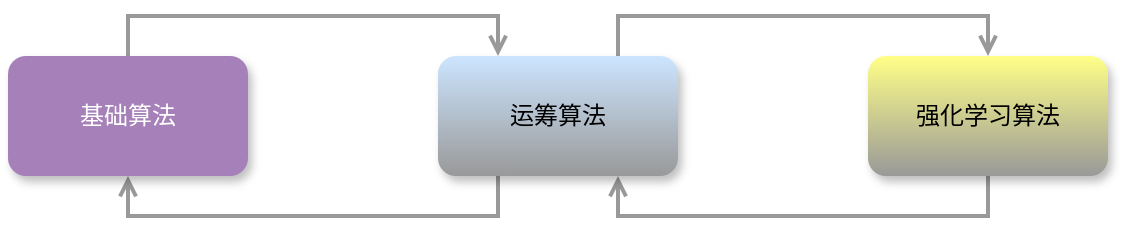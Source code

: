 <mxfile version="20.2.8" type="github" pages="3">
  <diagram id="Gd7Hyvb9YNo9JDkE_sxB" name="algo">
    <mxGraphModel dx="782" dy="436" grid="0" gridSize="10" guides="1" tooltips="1" connect="1" arrows="1" fold="1" page="1" pageScale="1" pageWidth="827" pageHeight="1169" math="0" shadow="0">
      <root>
        <mxCell id="0" />
        <mxCell id="1" parent="0" />
        <mxCell id="BRfpWw1YMrOVlkKp13VQ-27" style="edgeStyle=orthogonalEdgeStyle;rounded=0;orthogonalLoop=1;jettySize=auto;html=1;exitX=0.5;exitY=0;exitDx=0;exitDy=0;entryX=0.25;entryY=0;entryDx=0;entryDy=0;fontFamily=金梅粗铁塔字范例;fontSource=https%3A%2F%2Ffonts.googleapis.com%2Fcss%3Ffamily%3D%25E9%2587%2591%25E6%25A2%2585%25E7%25B2%2597%25E9%2593%2581%25E5%25A1%2594%25E5%25AD%2597%25E8%258C%2583%25E4%25BE%258B;fontColor=#000000;endArrow=open;endFill=0;strokeColor=#999999;strokeWidth=2;fillColor=#21C0A5;" parent="1" source="BRfpWw1YMrOVlkKp13VQ-1" target="BRfpWw1YMrOVlkKp13VQ-2" edge="1">
          <mxGeometry relative="1" as="geometry" />
        </mxCell>
        <mxCell id="BRfpWw1YMrOVlkKp13VQ-29" style="edgeStyle=orthogonalEdgeStyle;rounded=0;orthogonalLoop=1;jettySize=auto;html=1;exitX=0.5;exitY=1;exitDx=0;exitDy=0;entryX=0.25;entryY=1;entryDx=0;entryDy=0;fontFamily=金梅粗铁塔字范例;fontSource=https%3A%2F%2Ffonts.googleapis.com%2Fcss%3Ffamily%3D%25E9%2587%2591%25E6%25A2%2585%25E7%25B2%2597%25E9%2593%2581%25E5%25A1%2594%25E5%25AD%2597%25E8%258C%2583%25E4%25BE%258B;fontColor=#000000;endArrow=none;endFill=0;strokeColor=#999999;strokeWidth=2;fillColor=#21C0A5;startArrow=open;startFill=0;" parent="1" source="BRfpWw1YMrOVlkKp13VQ-1" target="BRfpWw1YMrOVlkKp13VQ-2" edge="1">
          <mxGeometry relative="1" as="geometry" />
        </mxCell>
        <mxCell id="BRfpWw1YMrOVlkKp13VQ-1" value="&lt;font face=&quot;金梅粗铁塔字范例&quot; data-font-src=&quot;https://fonts.googleapis.com/css?family=%E9%87%91%E6%A2%85%E7%B2%97%E9%93%81%E5%A1%94%E5%AD%97%E8%8C%83%E4%BE%8B&quot;&gt;基础算法&lt;/font&gt;" style="rounded=1;whiteSpace=wrap;html=1;sketch=0;shadow=1;glass=0;fillColor=#A680B8;fontColor=#ffffff;strokeColor=none;" parent="1" vertex="1">
          <mxGeometry x="131" y="299" width="120" height="60" as="geometry" />
        </mxCell>
        <mxCell id="BRfpWw1YMrOVlkKp13VQ-28" style="edgeStyle=orthogonalEdgeStyle;rounded=0;orthogonalLoop=1;jettySize=auto;html=1;exitX=0.75;exitY=0;exitDx=0;exitDy=0;entryX=0.5;entryY=0;entryDx=0;entryDy=0;fontFamily=金梅粗铁塔字范例;fontSource=https%3A%2F%2Ffonts.googleapis.com%2Fcss%3Ffamily%3D%25E9%2587%2591%25E6%25A2%2585%25E7%25B2%2597%25E9%2593%2581%25E5%25A1%2594%25E5%25AD%2597%25E8%258C%2583%25E4%25BE%258B;fontColor=#000000;endArrow=open;endFill=0;strokeColor=#999999;strokeWidth=2;fillColor=#21C0A5;" parent="1" source="BRfpWw1YMrOVlkKp13VQ-2" target="BRfpWw1YMrOVlkKp13VQ-4" edge="1">
          <mxGeometry relative="1" as="geometry" />
        </mxCell>
        <mxCell id="BRfpWw1YMrOVlkKp13VQ-30" style="edgeStyle=orthogonalEdgeStyle;rounded=0;orthogonalLoop=1;jettySize=auto;html=1;exitX=0.75;exitY=1;exitDx=0;exitDy=0;entryX=0.5;entryY=1;entryDx=0;entryDy=0;fontFamily=金梅粗铁塔字范例;fontSource=https%3A%2F%2Ffonts.googleapis.com%2Fcss%3Ffamily%3D%25E9%2587%2591%25E6%25A2%2585%25E7%25B2%2597%25E9%2593%2581%25E5%25A1%2594%25E5%25AD%2597%25E8%258C%2583%25E4%25BE%258B;fontColor=#000000;endArrow=none;endFill=0;strokeColor=#999999;strokeWidth=2;fillColor=#21C0A5;startArrow=open;startFill=0;" parent="1" source="BRfpWw1YMrOVlkKp13VQ-2" target="BRfpWw1YMrOVlkKp13VQ-4" edge="1">
          <mxGeometry relative="1" as="geometry" />
        </mxCell>
        <mxCell id="BRfpWw1YMrOVlkKp13VQ-2" value="&lt;font data-font-src=&quot;https://fonts.googleapis.com/css?family=%E9%87%91%E6%A2%85%E7%B2%97%E9%93%81%E5%A1%94%E5%AD%97%E8%8C%83%E4%BE%8B&quot; face=&quot;金梅粗铁塔字范例&quot;&gt;运筹算法&lt;/font&gt;" style="rounded=1;whiteSpace=wrap;html=1;fillColor=#cce5ff;strokeColor=none;sketch=0;shadow=1;glass=0;gradientColor=#999999;" parent="1" vertex="1">
          <mxGeometry x="346" y="299" width="120" height="60" as="geometry" />
        </mxCell>
        <mxCell id="BRfpWw1YMrOVlkKp13VQ-4" value="&lt;font data-font-src=&quot;https://fonts.googleapis.com/css?family=%E9%87%91%E6%A2%85%E7%B2%97%E9%93%81%E5%A1%94%E5%AD%97%E8%8C%83%E4%BE%8B&quot; face=&quot;金梅粗铁塔字范例&quot;&gt;强化学习算法&lt;/font&gt;" style="rounded=1;whiteSpace=wrap;html=1;fillColor=#ffff88;strokeColor=none;sketch=0;shadow=1;glass=0;gradientColor=#999999;" parent="1" vertex="1">
          <mxGeometry x="561" y="299" width="120" height="60" as="geometry" />
        </mxCell>
      </root>
    </mxGraphModel>
  </diagram>
  <diagram id="2h0tBtqogN7d-AHQfmF2" name="red-black-tree">
    <mxGraphModel dx="1022" dy="436" grid="0" gridSize="10" guides="1" tooltips="1" connect="1" arrows="1" fold="1" page="1" pageScale="1" pageWidth="827" pageHeight="1169" math="0" shadow="0">
      <root>
        <mxCell id="0" />
        <mxCell id="1" parent="0" />
        <mxCell id="fbvIBAIcn0zFYdKSKiHI-5" style="rounded=0;orthogonalLoop=1;jettySize=auto;html=1;exitX=0;exitY=1;exitDx=0;exitDy=0;entryX=1;entryY=0;entryDx=0;entryDy=0;endArrow=none;endFill=0;" parent="1" source="fbvIBAIcn0zFYdKSKiHI-2" edge="1">
          <mxGeometry relative="1" as="geometry">
            <mxPoint x="281.117" y="247.883" as="targetPoint" />
          </mxGeometry>
        </mxCell>
        <mxCell id="fbvIBAIcn0zFYdKSKiHI-10" style="edgeStyle=none;rounded=0;orthogonalLoop=1;jettySize=auto;html=1;exitX=1;exitY=1;exitDx=0;exitDy=0;entryX=0;entryY=0;entryDx=0;entryDy=0;endArrow=none;endFill=0;" parent="1" source="fbvIBAIcn0zFYdKSKiHI-2" target="fbvIBAIcn0zFYdKSKiHI-9" edge="1">
          <mxGeometry relative="1" as="geometry" />
        </mxCell>
        <mxCell id="fbvIBAIcn0zFYdKSKiHI-2" value="z.p" style="ellipse;whiteSpace=wrap;html=1;aspect=fixed;fillColor=#e51400;fontColor=#ffffff;strokeColor=#B20000;" parent="1" vertex="1">
          <mxGeometry x="336" y="145" width="47" height="47" as="geometry" />
        </mxCell>
        <mxCell id="fbvIBAIcn0zFYdKSKiHI-6" style="edgeStyle=none;rounded=0;orthogonalLoop=1;jettySize=auto;html=1;exitX=0;exitY=1;exitDx=0;exitDy=0;entryX=1;entryY=0;entryDx=0;entryDy=0;endArrow=none;endFill=0;" parent="1" source="fbvIBAIcn0zFYdKSKiHI-3" target="fbvIBAIcn0zFYdKSKiHI-2" edge="1">
          <mxGeometry relative="1" as="geometry" />
        </mxCell>
        <mxCell id="fbvIBAIcn0zFYdKSKiHI-3" value="z.p.p" style="ellipse;whiteSpace=wrap;html=1;aspect=fixed;fillColor=#e51400;fontColor=#ffffff;strokeColor=#B20000;" parent="1" vertex="1">
          <mxGeometry x="431" y="46" width="47" height="47" as="geometry" />
        </mxCell>
        <mxCell id="fbvIBAIcn0zFYdKSKiHI-4" value="y" style="ellipse;whiteSpace=wrap;html=1;aspect=fixed;fillColor=#000000;fontColor=#ffffff;strokeColor=#B20000;" parent="1" vertex="1">
          <mxGeometry x="533" y="145" width="47" height="47" as="geometry" />
        </mxCell>
        <mxCell id="fbvIBAIcn0zFYdKSKiHI-7" value="" style="shape=flexArrow;endArrow=classic;html=1;rounded=0;width=4.64;endSize=2.365;endWidth=6.883;" parent="1" edge="1">
          <mxGeometry width="50" height="50" relative="1" as="geometry">
            <mxPoint x="424" y="69.42" as="sourcePoint" />
            <mxPoint x="389" y="69.42" as="targetPoint" />
          </mxGeometry>
        </mxCell>
        <mxCell id="fbvIBAIcn0zFYdKSKiHI-8" value="z" style="text;html=1;strokeColor=none;fillColor=none;align=center;verticalAlign=middle;whiteSpace=wrap;rounded=0;" parent="1" vertex="1">
          <mxGeometry x="359" y="54.5" width="29" height="30" as="geometry" />
        </mxCell>
        <mxCell id="fbvIBAIcn0zFYdKSKiHI-9" value="z" style="ellipse;whiteSpace=wrap;html=1;aspect=fixed;fillColor=#e51400;fontColor=#ffffff;strokeColor=#B20000;" parent="1" vertex="1">
          <mxGeometry x="427" y="252" width="47" height="47" as="geometry" />
        </mxCell>
        <mxCell id="fbvIBAIcn0zFYdKSKiHI-11" value="z" style="ellipse;whiteSpace=wrap;html=1;aspect=fixed;fillColor=#e51400;fontColor=#ffffff;strokeColor=#B20000;" parent="1" vertex="1">
          <mxGeometry x="253" y="248" width="47" height="47" as="geometry" />
        </mxCell>
        <mxCell id="fbvIBAIcn0zFYdKSKiHI-12" value="z.color = RED&lt;br&gt;违约的场景有：&lt;br&gt;&lt;div style=&quot;&quot;&gt;&lt;span style=&quot;background-color: initial;&quot;&gt;1.z is root, 属性2违反&lt;/span&gt;&lt;/div&gt;&lt;div style=&quot;&quot;&gt;&lt;span style=&quot;background-color: initial;&quot;&gt;2.z.parent is red, 属性4违反&lt;/span&gt;&lt;/div&gt;" style="text;html=1;strokeColor=none;fillColor=none;align=left;verticalAlign=top;whiteSpace=wrap;rounded=0;" parent="1" vertex="1">
          <mxGeometry x="32" y="54.5" width="210" height="102" as="geometry" />
        </mxCell>
      </root>
    </mxGraphModel>
  </diagram>
  <diagram id="Rz_5TAb9naDYnrahurBr" name="Page-3">
    <mxGraphModel dx="460" dy="256" grid="0" gridSize="10" guides="1" tooltips="1" connect="1" arrows="1" fold="1" page="1" pageScale="1" pageWidth="827" pageHeight="1169" math="0" shadow="0">
      <root>
        <mxCell id="0" />
        <mxCell id="1" parent="0" />
        <mxCell id="ZJ2Uiui-vQusYrHC0Uut-2" value="&lt;font color=&quot;#ffffff&quot;&gt;x&lt;/font&gt;" style="ellipse;whiteSpace=wrap;html=1;aspect=fixed;fillColor=#000000;" parent="1" vertex="1">
          <mxGeometry x="298" y="258" width="32" height="32" as="geometry" />
        </mxCell>
        <mxCell id="ZJ2Uiui-vQusYrHC0Uut-5" style="rounded=0;orthogonalLoop=1;jettySize=auto;html=1;entryX=1;entryY=0;entryDx=0;entryDy=0;endArrow=none;endFill=0;exitX=0;exitY=1;exitDx=0;exitDy=0;" parent="1" target="ZJ2Uiui-vQusYrHC0Uut-2" edge="1" source="_5xbgTpU8eZWMxIcpvxz-1">
          <mxGeometry relative="1" as="geometry">
            <mxPoint x="361" y="232" as="sourcePoint" />
          </mxGeometry>
        </mxCell>
        <mxCell id="ZJ2Uiui-vQusYrHC0Uut-6" value="&lt;font color=&quot;#ffffff&quot;&gt;red&lt;/font&gt;" style="ellipse;whiteSpace=wrap;html=1;aspect=fixed;fillColor=#a20025;fontColor=#ffffff;strokeColor=#6F0000;" parent="1" vertex="1">
          <mxGeometry x="398" y="258" width="32" height="32" as="geometry" />
        </mxCell>
        <mxCell id="_5xbgTpU8eZWMxIcpvxz-2" style="rounded=0;orthogonalLoop=1;jettySize=auto;html=1;exitX=1;exitY=1;exitDx=0;exitDy=0;entryX=0;entryY=0;entryDx=0;entryDy=0;endArrow=none;endFill=0;" edge="1" parent="1" source="_5xbgTpU8eZWMxIcpvxz-1" target="ZJ2Uiui-vQusYrHC0Uut-6">
          <mxGeometry relative="1" as="geometry" />
        </mxCell>
        <mxCell id="_5xbgTpU8eZWMxIcpvxz-1" value="&lt;font color=&quot;#ffffff&quot;&gt;x.p&lt;/font&gt;" style="ellipse;whiteSpace=wrap;html=1;aspect=fixed;fillColor=#000000;" vertex="1" parent="1">
          <mxGeometry x="344" y="208" width="32" height="32" as="geometry" />
        </mxCell>
        <mxCell id="_5xbgTpU8eZWMxIcpvxz-3" value="&lt;font color=&quot;#ffffff&quot;&gt;x&lt;/font&gt;" style="ellipse;whiteSpace=wrap;html=1;aspect=fixed;fillColor=#000000;" vertex="1" parent="1">
          <mxGeometry x="500" y="258" width="32" height="32" as="geometry" />
        </mxCell>
        <mxCell id="_5xbgTpU8eZWMxIcpvxz-4" style="rounded=0;orthogonalLoop=1;jettySize=auto;html=1;entryX=1;entryY=0;entryDx=0;entryDy=0;endArrow=none;endFill=0;exitX=0;exitY=1;exitDx=0;exitDy=0;" edge="1" parent="1" source="_5xbgTpU8eZWMxIcpvxz-7" target="_5xbgTpU8eZWMxIcpvxz-3">
          <mxGeometry relative="1" as="geometry">
            <mxPoint x="563" y="232" as="sourcePoint" />
          </mxGeometry>
        </mxCell>
        <mxCell id="_5xbgTpU8eZWMxIcpvxz-5" value="&lt;font color=&quot;#ffffff&quot;&gt;red&lt;/font&gt;" style="ellipse;whiteSpace=wrap;html=1;aspect=fixed;fillColor=#a20025;fontColor=#ffffff;strokeColor=#6F0000;" vertex="1" parent="1">
          <mxGeometry x="600" y="258" width="32" height="32" as="geometry" />
        </mxCell>
        <mxCell id="_5xbgTpU8eZWMxIcpvxz-6" style="rounded=0;orthogonalLoop=1;jettySize=auto;html=1;exitX=1;exitY=1;exitDx=0;exitDy=0;entryX=0;entryY=0;entryDx=0;entryDy=0;endArrow=none;endFill=0;" edge="1" parent="1" source="_5xbgTpU8eZWMxIcpvxz-7" target="_5xbgTpU8eZWMxIcpvxz-5">
          <mxGeometry relative="1" as="geometry" />
        </mxCell>
        <mxCell id="_5xbgTpU8eZWMxIcpvxz-7" value="&lt;font color=&quot;#ffffff&quot;&gt;x.p&lt;/font&gt;" style="ellipse;whiteSpace=wrap;html=1;aspect=fixed;fillColor=#000000;" vertex="1" parent="1">
          <mxGeometry x="546" y="208" width="32" height="32" as="geometry" />
        </mxCell>
        <mxCell id="_5xbgTpU8eZWMxIcpvxz-8" value="" style="shape=flexArrow;endArrow=classic;html=1;rounded=0;endWidth=10.588;endSize=5.119;width=8.136;" edge="1" parent="1">
          <mxGeometry width="50" height="50" relative="1" as="geometry">
            <mxPoint x="437" y="240" as="sourcePoint" />
            <mxPoint x="502" y="241.59" as="targetPoint" />
          </mxGeometry>
        </mxCell>
      </root>
    </mxGraphModel>
  </diagram>
</mxfile>
